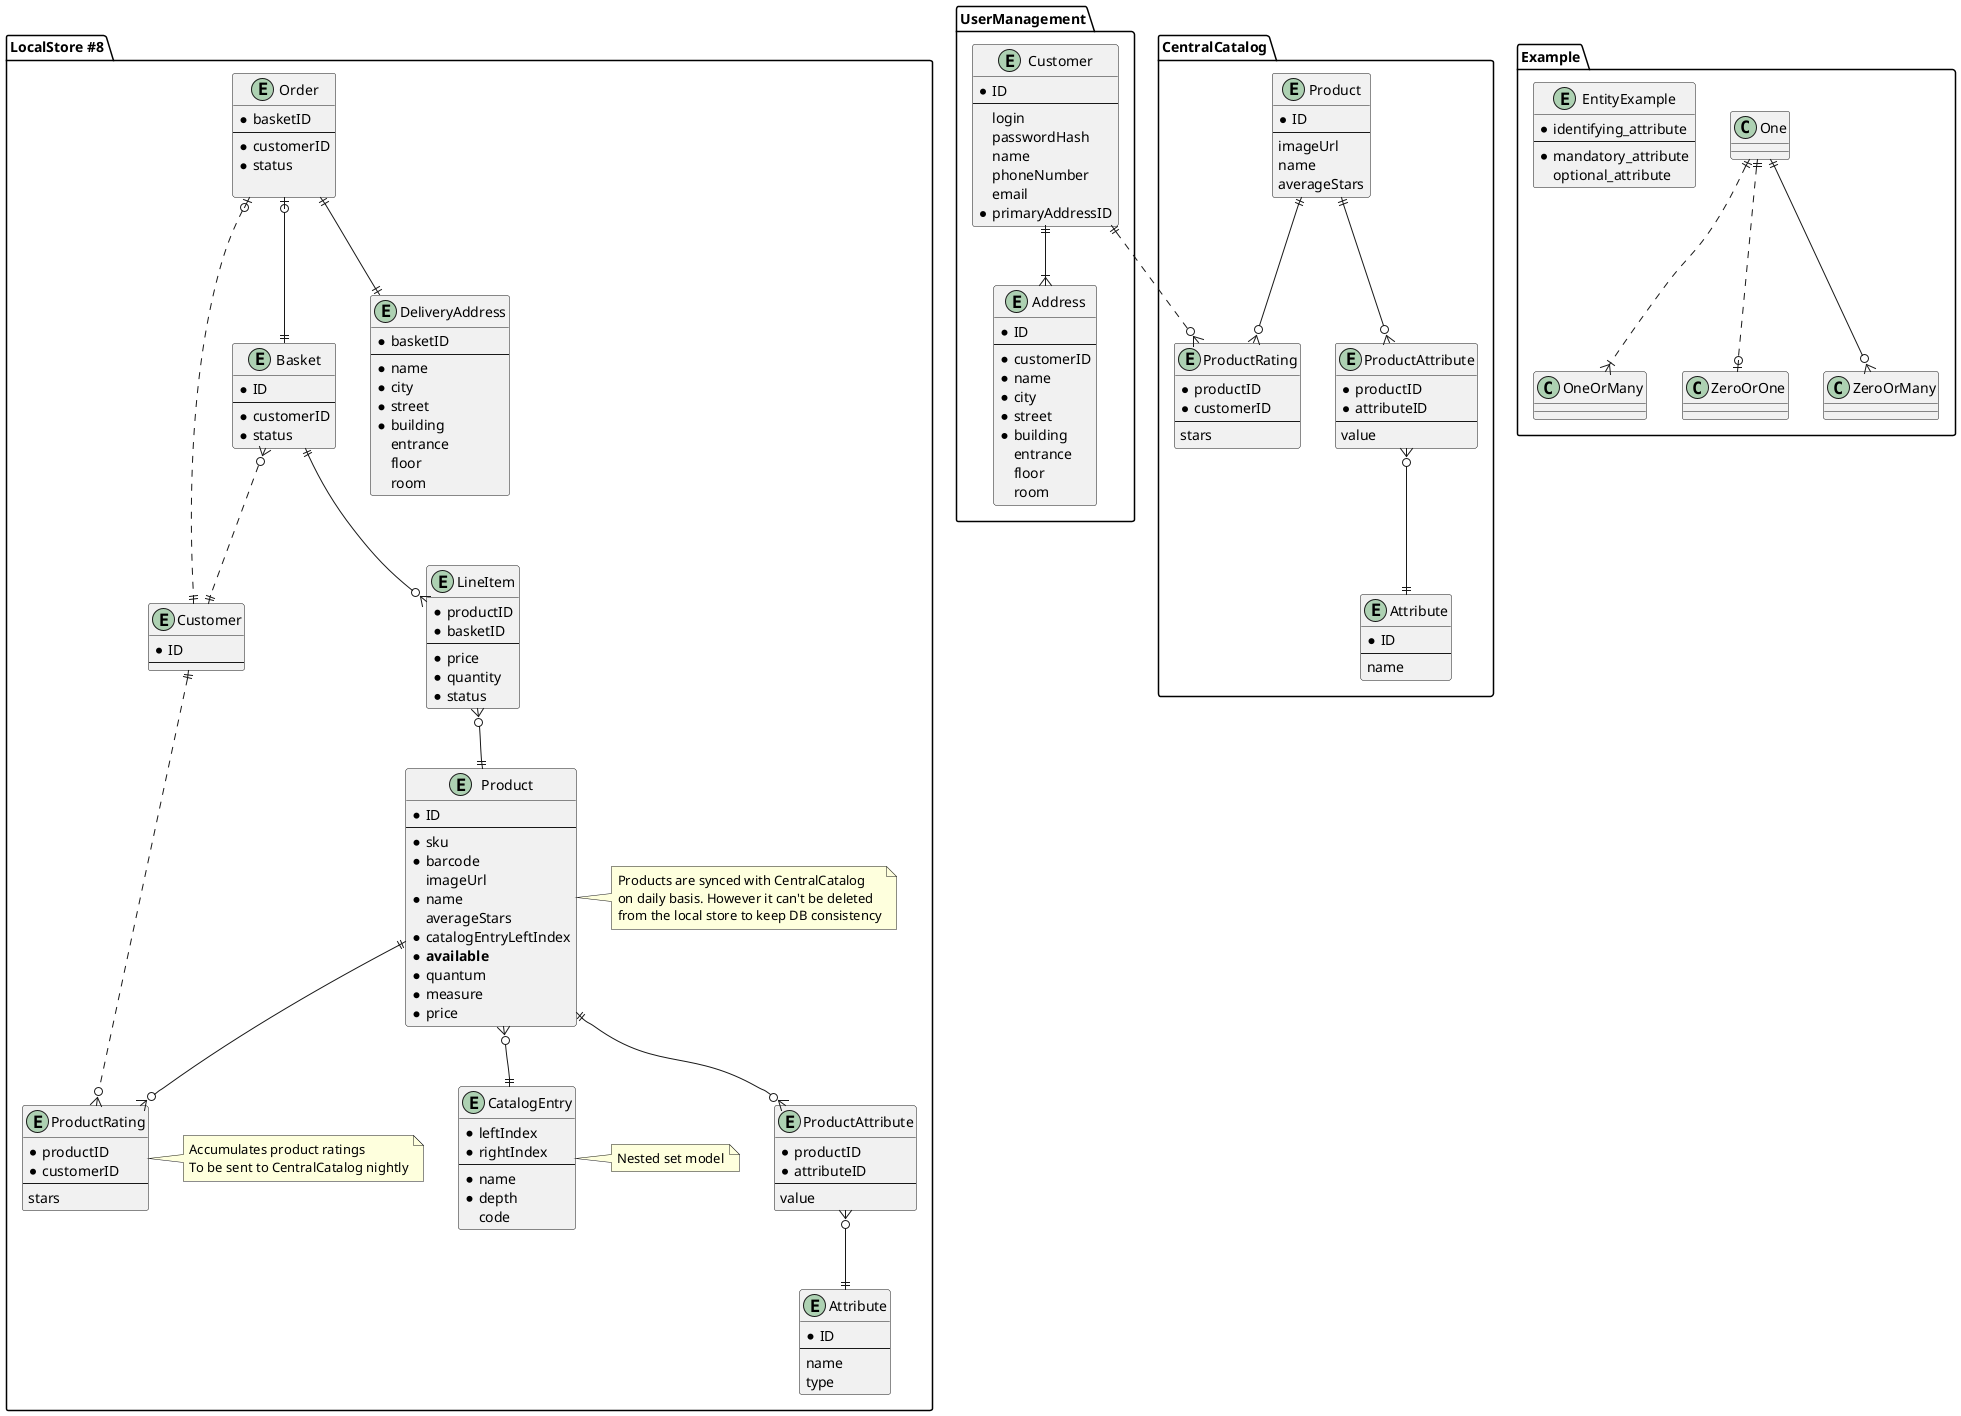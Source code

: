 @startuml

package UserManagement {
    entity Customer {
        * ID
        --
        login
        passwordHash
        name
        phoneNumber
        email
        * primaryAddressID
    }

    entity Address {
        * ID
        --
        * customerID
        * name
        * city
        * street
        * building
        entrance
        floor
        room
    }
}

package CentralCatalog {
    entity Product {
        * ID
        --
        imageUrl
        name
        averageStars
    }

    entity ProductRating {
        * productID
        * customerID
        --
        stars
    }

    entity Attribute {
        * ID
        --
        name
    }

    entity ProductAttribute {
        * productID
        * attributeID
        --
        value
    }
}

package "LocalStore #8" {
    entity "Product" as LocalProduct {
        * ID
        --
        * sku
        * barcode
        imageUrl
        * name
        averageStars
        * catalogEntryLeftIndex
        * **available**
        * quantum
        * measure
        * price
    }

    note right of LocalProduct {
        Products are synced with CentralCatalog
        on daily basis. However it can't be deleted
        from the local store to keep DB consistency
    }

    entity "Customer" as LocalCustomer {
        * ID
        --
    }

    entity "ProductRating" as LocalProductRating {
        * productID
        * customerID
        --
        stars
    }

    note right of LocalProductRating {
        Accumulates product ratings
        To be sent to CentralCatalog nightly
    }

    entity "Attribute" as LocalAttribute {
        * ID
        --
        name
        type
    }

    entity "ProductAttribute" as LocalProductAttribute {
        * productID
        * attributeID
        --
        value
    }

    entity "CatalogEntry" as LocalCatalogEntry {
        * leftIndex
        * rightIndex
        --
        * name
        * depth
        code
    }

    note right of LocalCatalogEntry  {
        Nested set model
    }

    entity "LineItem" as LocalLineItem {
        * productID
        * basketID
        --
        * price
        * quantity
        * status
    }

    entity "Basket" as LocalBasket {
        * ID
        --
        * customerID
        * status
    }

    entity "Order" as LocalOrder {
        * basketID
        --
        * customerID
        * status

    }

    entity "DeliveryAddress" as LocalDeliveryAddress {
        * basketID
        --
        * name
        * city
        * street
        * building
        entrance
        floor
        room
    }
}

Product ||--o{ ProductRating
Product ||--o{ ProductAttribute
ProductAttribute }o--|| Attribute
Customer ||..o{ ProductRating
Customer ||--|{ Address

LocalProduct ||--o{ LocalProductRating
LocalProduct ||--o{ LocalProductAttribute
LocalProductAttribute }o--|| LocalAttribute
LocalCustomer ||..o{ LocalProductRating
LocalProduct }o--|| LocalCatalogEntry
LocalOrder |o--|| LocalBasket
LocalOrder |o..|| LocalCustomer

LocalBasket }o..|| LocalCustomer
LocalBasket ||--o{ LocalLineItem
LocalLineItem }o--|| LocalProduct
LocalOrder ||--|| LocalDeliveryAddress


package Example {
    One ||..|{ OneOrMany
    One ||..o| ZeroOrOne
    One ||--o{ ZeroOrMany

    entity EntityExample {
        * identifying_attribute
        --
        * mandatory_attribute
        optional_attribute
    }
}
@enduml